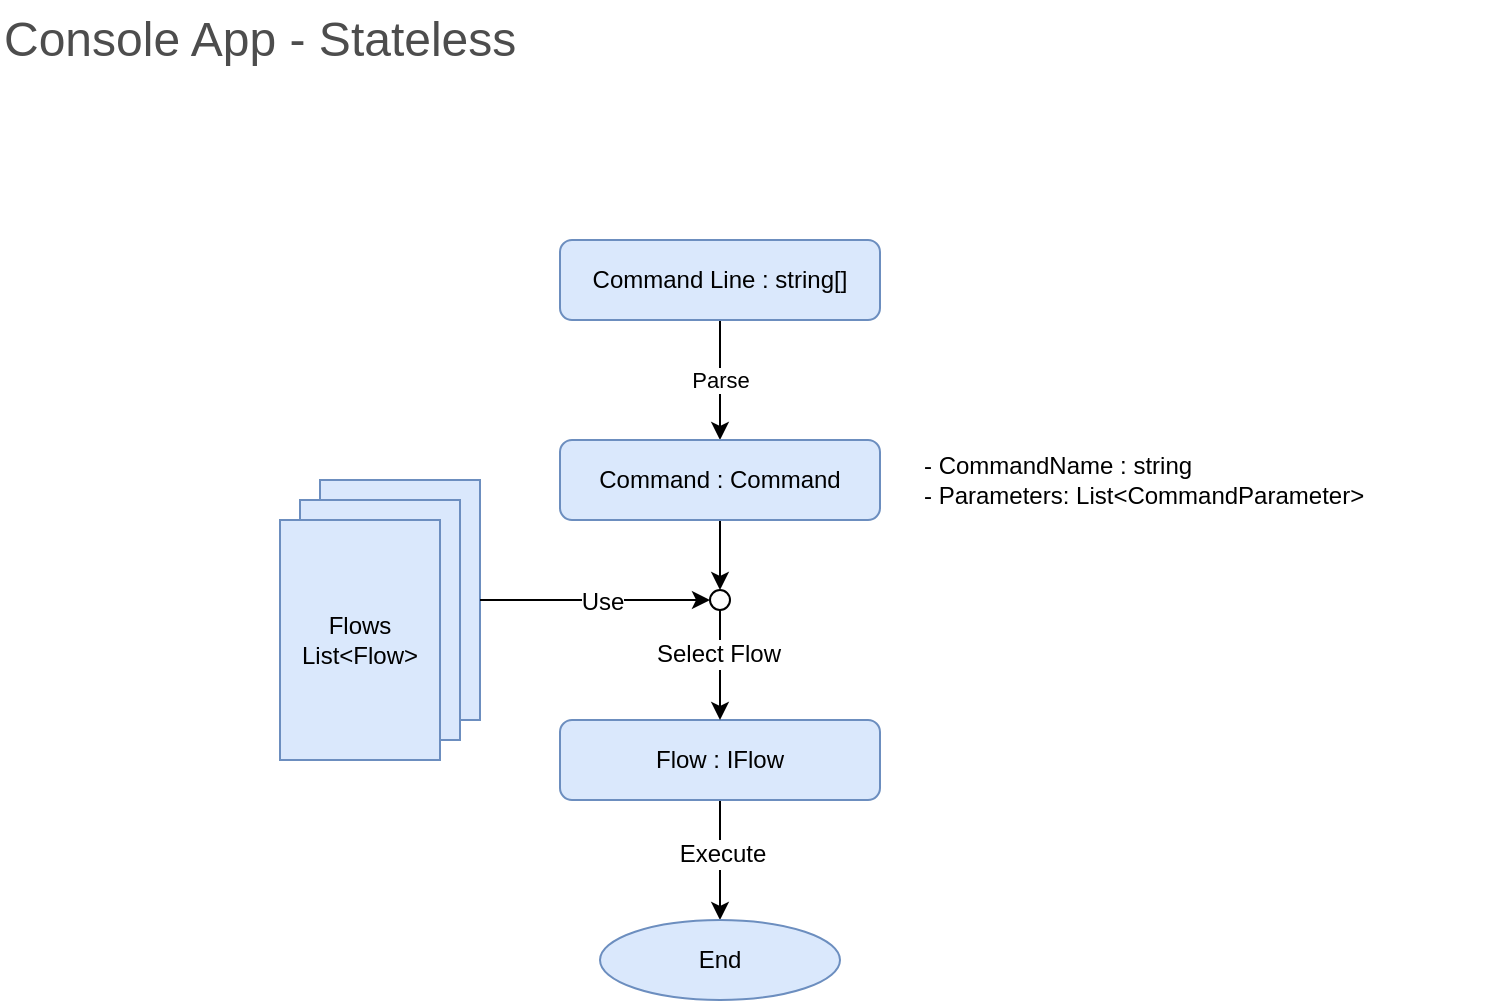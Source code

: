 <mxfile userAgent="Mozilla/5.0 (Windows NT 6.1; Win64; x64; rv:56.0) Gecko/20100101 Firefox/56.0" version="7.6.7" editor="www.draw.io" type="device"><diagram id="1b85940b-5cce-a4da-e979-3e749766de4f" name="Stateless"><mxGraphModel dx="1190" dy="730" grid="1" gridSize="10" guides="1" tooltips="1" connect="1" arrows="1" fold="1" page="1" pageScale="1" pageWidth="827" pageHeight="1169" background="#ffffff" math="0" shadow="0"><root><mxCell id="0"/><mxCell id="1" parent="0"/><mxCell id="4" value="Parse" style="edgeStyle=orthogonalEdgeStyle;rounded=0;html=1;entryX=0.5;entryY=0;startArrow=none;startFill=0;jettySize=auto;orthogonalLoop=1;" parent="1" source="2" target="3" edge="1"><mxGeometry relative="1" as="geometry"/></mxCell><mxCell id="2" value="Command Line : string[]" style="rounded=1;labelBackgroundColor=none;labelBorderColor=none;whiteSpace=wrap;html=1;fillColor=#dae8fc;strokeColor=#6c8ebf;shadow=0;comic=0;glass=0;" parent="1" vertex="1"><mxGeometry x="320" y="160" width="160" height="40" as="geometry"/></mxCell><mxCell id="10" style="edgeStyle=orthogonalEdgeStyle;rounded=0;html=1;startArrow=none;startFill=0;jettySize=auto;orthogonalLoop=1;entryX=0.5;entryY=0;" parent="1" source="3" target="13" edge="1"><mxGeometry relative="1" as="geometry"><mxPoint x="400" y="410" as="targetPoint"/></mxGeometry></mxCell><mxCell id="3" value="Command : Command" style="rounded=1;whiteSpace=wrap;html=1;fillColor=#dae8fc;strokeColor=#6c8ebf;" parent="1" vertex="1"><mxGeometry x="320" y="260" width="160" height="40" as="geometry"/></mxCell><mxCell id="5" value="- CommandName : string&lt;br&gt;- Parameters: List&amp;lt;CommandParameter&amp;gt;" style="text;html=1;strokeColor=none;fillColor=none;align=left;verticalAlign=middle;whiteSpace=wrap;rounded=0;" parent="1" vertex="1"><mxGeometry x="500" y="260" width="240" height="40" as="geometry"/></mxCell><mxCell id="9" value="" style="group;fillColor=#ffffff;strokeColor=none;shadow=0;" parent="1" vertex="1" connectable="0"><mxGeometry x="180" y="280" width="100" height="140" as="geometry"/></mxCell><mxCell id="8" value="" style="rounded=0;whiteSpace=wrap;html=1;align=center;fillColor=#dae8fc;strokeColor=#6c8ebf;" parent="9" vertex="1"><mxGeometry x="20" width="80" height="120" as="geometry"/></mxCell><mxCell id="7" value="" style="rounded=0;whiteSpace=wrap;html=1;align=center;fillColor=#dae8fc;strokeColor=#6c8ebf;" parent="9" vertex="1"><mxGeometry x="10" y="10" width="80" height="120" as="geometry"/></mxCell><mxCell id="6" value="Flows&lt;br&gt;List&amp;lt;Flow&amp;gt;" style="rounded=0;whiteSpace=wrap;html=1;align=center;fillColor=#dae8fc;strokeColor=#6c8ebf;" parent="9" vertex="1"><mxGeometry y="20" width="80" height="120" as="geometry"/></mxCell><mxCell id="11" style="edgeStyle=orthogonalEdgeStyle;rounded=0;html=1;startArrow=none;startFill=0;jettySize=auto;orthogonalLoop=1;entryX=0;entryY=0.5;" parent="1" source="8" target="13" edge="1"><mxGeometry relative="1" as="geometry"><mxPoint x="380" y="340" as="targetPoint"/><Array as="points"/></mxGeometry></mxCell><mxCell id="18" value="Use" style="text;resizable=0;points=[];align=center;verticalAlign=middle;labelBackgroundColor=#ffffff;html=1;" parent="11" vertex="1" connectable="0"><mxGeometry x="0.05" y="-1" relative="1" as="geometry"><mxPoint as="offset"/></mxGeometry></mxCell><mxCell id="16" style="edgeStyle=orthogonalEdgeStyle;rounded=0;html=1;entryX=0.5;entryY=0;startArrow=none;startFill=0;jettySize=auto;orthogonalLoop=1;" parent="1" source="12" target="15" edge="1"><mxGeometry relative="1" as="geometry"/></mxCell><mxCell id="17" value="Execute" style="text;html=1;resizable=0;points=[];align=center;verticalAlign=middle;labelBackgroundColor=#ffffff;" parent="16" vertex="1" connectable="0"><mxGeometry x="-0.1" y="1" relative="1" as="geometry"><mxPoint as="offset"/></mxGeometry></mxCell><mxCell id="12" value="Flow : IFlow" style="rounded=1;whiteSpace=wrap;html=1;fillColor=#dae8fc;strokeColor=#6c8ebf;" parent="1" vertex="1"><mxGeometry x="320" y="400" width="160" height="40" as="geometry"/></mxCell><mxCell id="14" style="edgeStyle=orthogonalEdgeStyle;rounded=0;html=1;entryX=0.5;entryY=0;startArrow=none;startFill=0;jettySize=auto;orthogonalLoop=1;" parent="1" source="13" target="12" edge="1"><mxGeometry relative="1" as="geometry"/></mxCell><mxCell id="20" value="Select Flow" style="text;html=1;resizable=0;points=[];align=center;verticalAlign=middle;labelBackgroundColor=#ffffff;" parent="14" vertex="1" connectable="0"><mxGeometry x="0.138" y="-10" relative="1" as="geometry"><mxPoint x="9" y="-10" as="offset"/></mxGeometry></mxCell><mxCell id="13" value="" style="ellipse;whiteSpace=wrap;html=1;aspect=fixed;align=center;" parent="1" vertex="1"><mxGeometry x="395" y="335" width="10" height="10" as="geometry"/></mxCell><mxCell id="15" value="End" style="ellipse;whiteSpace=wrap;html=1;align=center;fillColor=#dae8fc;strokeColor=#6c8ebf;" parent="1" vertex="1"><mxGeometry x="340" y="500" width="120" height="40" as="geometry"/></mxCell><mxCell id="22" value="Console App - Stateless" style="text;html=1;strokeColor=none;fillColor=none;align=left;verticalAlign=middle;whiteSpace=wrap;rounded=0;shadow=0;glass=0;comic=0;labelBackgroundColor=none;fontSize=24;fontColor=#4D4D4D;" parent="1" vertex="1"><mxGeometry x="40" y="40" width="750" height="40" as="geometry"/></mxCell></root></mxGraphModel></diagram><diagram id="8a5c9c46-6e12-84b8-0530-d5d7e0a0ddad" name="Stateless 2"><mxGraphModel dx="1700" dy="1043" grid="1" gridSize="10" guides="1" tooltips="1" connect="1" arrows="1" fold="1" page="1" pageScale="1" pageWidth="827" pageHeight="1169" background="#ffffff" math="0" shadow="0"><root><mxCell id="0"/><mxCell id="1" parent="0"/><mxCell id="2" value="Flow: IFlow" style="rounded=1;labelBackgroundColor=none;labelBorderColor=none;whiteSpace=wrap;html=1;fillColor=#ffffff;strokeColor=#6c8ebf;shadow=0;comic=1;glass=1;gradientColor=#7ea6e0;gradientDirection=west;" vertex="1" parent="1"><mxGeometry x="320" y="520" width="160" height="20" as="geometry"/></mxCell><mxCell id="3" value="Command: Command" style="rounded=1;labelBackgroundColor=none;labelBorderColor=none;whiteSpace=wrap;html=1;fillColor=#ffffff;strokeColor=#6c8ebf;shadow=0;comic=1;glass=1;gradientColor=#7ea6e0;gradientDirection=west;" vertex="1" parent="1"><mxGeometry x="320" y="420" width="160" height="20" as="geometry"/></mxCell><mxCell id="4" value="Command Line: string[]" style="rounded=1;labelBackgroundColor=none;labelBorderColor=none;whiteSpace=wrap;html=1;fillColor=#ffffff;strokeColor=#6c8ebf;shadow=0;comic=1;glass=1;gradientColor=#7ea6e0;gradientDirection=west;" vertex="1" parent="1"><mxGeometry x="320" y="320" width="160" height="20" as="geometry"/></mxCell><mxCell id="5" value="Console App - Stateless" style="text;html=1;strokeColor=none;fillColor=none;align=left;verticalAlign=middle;whiteSpace=wrap;rounded=0;shadow=0;glass=0;comic=0;labelBackgroundColor=none;fontSize=24;fontColor=#4D4D4D;" vertex="1" parent="1"><mxGeometry x="39" y="40" width="750" height="40" as="geometry"/></mxCell><mxCell id="7" value="" style="edgeStyle=orthogonalEdgeStyle;rounded=0;html=1;entryX=0.5;entryY=0;startArrow=none;startFill=0;jettySize=auto;orthogonalLoop=1;fontSize=12;" edge="1" source="8" target="10" parent="1"><mxGeometry relative="1" as="geometry"/></mxCell><mxCell id="8" value="Read Command" style="rounded=1;labelBackgroundColor=none;labelBorderColor=none;whiteSpace=wrap;html=1;fillColor=#dae8fc;strokeColor=#6c8ebf;shadow=0;comic=0;glass=0;" vertex="1" parent="1"><mxGeometry x="240" y="280" width="160" height="40" as="geometry"/></mxCell><mxCell id="9" value="" style="edgeStyle=orthogonalEdgeStyle;rounded=0;html=1;startArrow=none;startFill=0;jettySize=auto;orthogonalLoop=1;entryX=0.5;entryY=0;fontSize=12;" edge="1" source="10" target="17" parent="1"><mxGeometry relative="1" as="geometry"><mxPoint x="321" y="455" as="targetPoint"/><Array as="points"/></mxGeometry></mxCell><mxCell id="10" value="Parse" style="rounded=1;whiteSpace=wrap;html=1;fillColor=#dae8fc;strokeColor=#6c8ebf;" vertex="1" parent="1"><mxGeometry x="240" y="380" width="160" height="40" as="geometry"/></mxCell><mxCell id="11" value="" style="group;fillColor=#ffffff;strokeColor=none;shadow=0;rounded=1;" vertex="1" connectable="0" parent="1"><mxGeometry x="560" y="420" width="100" height="140" as="geometry"/></mxCell><mxCell id="12" value="" style="rounded=0;whiteSpace=wrap;html=1;align=center;fillColor=#dae8fc;strokeColor=#6c8ebf;" vertex="1" parent="11"><mxGeometry x="20" width="80" height="120" as="geometry"/></mxCell><mxCell id="13" value="" style="rounded=0;whiteSpace=wrap;html=1;align=center;fillColor=#dae8fc;strokeColor=#6c8ebf;" vertex="1" parent="11"><mxGeometry x="10" y="10" width="80" height="120" as="geometry"/></mxCell><mxCell id="14" value="FlowPool" style="rounded=0;whiteSpace=wrap;html=1;align=center;fillColor=#dae8fc;strokeColor=#6c8ebf;" vertex="1" parent="11"><mxGeometry y="20" width="80" height="120" as="geometry"/></mxCell><mxCell id="15" style="edgeStyle=orthogonalEdgeStyle;rounded=0;html=1;startArrow=none;startFill=0;jettySize=auto;orthogonalLoop=1;entryX=0.5;entryY=0;" edge="1" source="17" target="29" parent="1"><mxGeometry relative="1" as="geometry"><mxPoint x="321" y="600" as="targetPoint"/><Array as="points"/></mxGeometry></mxCell><mxCell id="17" value="Create Flow" style="rounded=1;whiteSpace=wrap;html=1;fillColor=#dae8fc;strokeColor=#6c8ebf;" vertex="1" parent="1"><mxGeometry x="240" y="480" width="160" height="40" as="geometry"/></mxCell><mxCell id="22" value="" style="edgeStyle=orthogonalEdgeStyle;rounded=0;html=1;startArrow=none;startFill=0;jettySize=auto;orthogonalLoop=1;entryX=0.5;entryY=0;exitX=0.5;exitY=1;" edge="1" source="24" target="8" parent="1"><mxGeometry relative="1" as="geometry"><mxPoint x="300" y="150" as="sourcePoint"/><mxPoint x="320" y="235" as="targetPoint"/><Array as="points"/></mxGeometry></mxCell><mxCell id="24" value="Start" style="rounded=1;labelBackgroundColor=none;labelBorderColor=none;whiteSpace=wrap;html=1;fillColor=#dae8fc;strokeColor=#6c8ebf;shadow=0;comic=0;glass=0;arcSize=50;" vertex="1" parent="1"><mxGeometry x="280" y="200" width="80" height="40" as="geometry"/></mxCell><mxCell id="25" value="Stop" style="rounded=1;labelBackgroundColor=none;labelBorderColor=none;whiteSpace=wrap;html=1;fillColor=#dae8fc;strokeColor=#6c8ebf;shadow=0;comic=0;glass=0;arcSize=50;" vertex="1" parent="1"><mxGeometry x="280" y="680" width="80" height="40" as="geometry"/></mxCell><mxCell id="27" value="use" style="edgeStyle=orthogonalEdgeStyle;rounded=0;html=1;entryX=0;entryY=0.5;startArrow=none;startFill=0;jettySize=auto;orthogonalLoop=1;fontSize=12;fontColor=#4D4D4D;dashed=1;exitX=1;exitY=0.5;" edge="1" source="17" target="14" parent="1"><mxGeometry relative="1" as="geometry"><Array as="points"><mxPoint x="540" y="500"/><mxPoint x="540" y="500"/></Array><mxPoint x="331.333" y="530" as="sourcePoint"/><mxPoint x="509.667" y="540.333" as="targetPoint"/></mxGeometry></mxCell><mxCell id="28" value="" style="edgeStyle=orthogonalEdgeStyle;rounded=0;html=1;startArrow=none;startFill=0;jettySize=auto;orthogonalLoop=1;fontSize=12;fontColor=#000000;entryX=0.5;entryY=0;" edge="1" source="29" target="25" parent="1"><mxGeometry relative="1" as="geometry"><mxPoint x="320" y="680" as="targetPoint"/><Array as="points"/></mxGeometry></mxCell><mxCell id="29" value="Execute Flow" style="rounded=1;whiteSpace=wrap;html=1;fillColor=#dae8fc;strokeColor=#6c8ebf;" vertex="1" parent="1"><mxGeometry x="240" y="580" width="160" height="40" as="geometry"/></mxCell></root></mxGraphModel></diagram><diagram id="d3c647f4-83b6-fe7c-9c6a-19f5060aa5d7" name="Stateful"><mxGraphModel dx="1190" dy="730" grid="1" gridSize="10" guides="1" tooltips="1" connect="1" arrows="1" fold="1" page="1" pageScale="1" pageWidth="827" pageHeight="1169" background="#ffffff" math="0" shadow="0"><root><mxCell id="0"/><mxCell id="1" parent="0"/><mxCell id="2" value="Console App - Stateful" style="text;html=1;strokeColor=none;fillColor=none;align=left;verticalAlign=middle;whiteSpace=wrap;rounded=0;shadow=0;glass=0;comic=0;labelBackgroundColor=none;fontSize=24;fontColor=#4D4D4D;" parent="1" vertex="1"><mxGeometry x="39" y="40" width="750" height="40" as="geometry"/></mxCell><mxCell id="3" value="State&lt;br&gt;&lt;br&gt;- close requested : bool" style="rounded=0;whiteSpace=wrap;html=1;fillColor=#dae8fc;strokeColor=#6c8ebf;align=left;spacingTop=0;spacingLeft=0;spacingRight=0;spacing=7;verticalAlign=top;" parent="1" vertex="1"><mxGeometry x="600" y="520" width="160" height="80" as="geometry"/></mxCell><mxCell id="4" value="Parse" style="edgeStyle=orthogonalEdgeStyle;rounded=0;html=1;entryX=0.5;entryY=0;startArrow=none;startFill=0;jettySize=auto;orthogonalLoop=1;fontSize=12;" parent="1" source="5" target="7" edge="1"><mxGeometry relative="1" as="geometry"/></mxCell><mxCell id="5" value="Command Line : string[]" style="rounded=1;labelBackgroundColor=none;labelBorderColor=none;whiteSpace=wrap;html=1;fillColor=#dae8fc;strokeColor=#6c8ebf;shadow=0;comic=0;glass=0;" parent="1" vertex="1"><mxGeometry x="321" y="280" width="160" height="40" as="geometry"/></mxCell><mxCell id="6" style="edgeStyle=orthogonalEdgeStyle;rounded=0;html=1;startArrow=none;startFill=0;jettySize=auto;orthogonalLoop=1;entryX=0.5;entryY=0;" parent="1" source="7" target="20" edge="1"><mxGeometry relative="1" as="geometry"><mxPoint x="401" y="530" as="targetPoint"/></mxGeometry></mxCell><mxCell id="7" value="Command : Command" style="rounded=1;whiteSpace=wrap;html=1;fillColor=#dae8fc;strokeColor=#6c8ebf;" parent="1" vertex="1"><mxGeometry x="321" y="380" width="160" height="40" as="geometry"/></mxCell><mxCell id="8" value="- CommandName : string&lt;br&gt;- Parameters: List&amp;lt;CommandParameter&amp;gt;" style="text;html=1;strokeColor=none;fillColor=none;align=left;verticalAlign=middle;whiteSpace=wrap;rounded=0;" parent="1" vertex="1"><mxGeometry x="501" y="380" width="240" height="40" as="geometry"/></mxCell><mxCell id="9" value="" style="group;fillColor=#ffffff;strokeColor=none;shadow=0;rounded=1;" parent="1" vertex="1" connectable="0"><mxGeometry x="181" y="400" width="100" height="140" as="geometry"/></mxCell><mxCell id="10" value="" style="rounded=0;whiteSpace=wrap;html=1;align=center;fillColor=#dae8fc;strokeColor=#6c8ebf;" parent="9" vertex="1"><mxGeometry x="20" width="80" height="120" as="geometry"/></mxCell><mxCell id="11" value="" style="rounded=0;whiteSpace=wrap;html=1;align=center;fillColor=#dae8fc;strokeColor=#6c8ebf;" parent="9" vertex="1"><mxGeometry x="10" y="10" width="80" height="120" as="geometry"/></mxCell><mxCell id="12" value="Flows&lt;br&gt;List&amp;lt;Flow&amp;gt;" style="rounded=0;whiteSpace=wrap;html=1;align=center;fillColor=#dae8fc;strokeColor=#6c8ebf;" parent="9" vertex="1"><mxGeometry y="20" width="80" height="120" as="geometry"/></mxCell><mxCell id="13" style="edgeStyle=orthogonalEdgeStyle;rounded=0;html=1;startArrow=none;startFill=0;jettySize=auto;orthogonalLoop=1;entryX=0;entryY=0.5;dashed=1;" parent="1" source="10" target="20" edge="1"><mxGeometry relative="1" as="geometry"><mxPoint x="381" y="460" as="targetPoint"/><Array as="points"/></mxGeometry></mxCell><mxCell id="14" value="Use" style="text;resizable=0;points=[];align=center;verticalAlign=middle;labelBackgroundColor=#ffffff;html=1;" parent="13" vertex="1" connectable="0"><mxGeometry x="0.05" y="-1" relative="1" as="geometry"><mxPoint as="offset"/></mxGeometry></mxCell><mxCell id="15" style="edgeStyle=orthogonalEdgeStyle;rounded=0;html=1;startArrow=none;startFill=0;jettySize=auto;orthogonalLoop=1;entryX=0.5;entryY=0;entryPerimeter=0;" parent="1" source="17" target="24" edge="1"><mxGeometry relative="1" as="geometry"><mxPoint x="401" y="600" as="targetPoint"/><Array as="points"/></mxGeometry></mxCell><mxCell id="16" value="Execute Flow" style="text;html=1;resizable=0;points=[];align=center;verticalAlign=middle;labelBackgroundColor=#ffffff;" parent="15" vertex="1" connectable="0"><mxGeometry x="-0.1" y="1" relative="1" as="geometry"><mxPoint as="offset"/></mxGeometry></mxCell><mxCell id="28" style="edgeStyle=orthogonalEdgeStyle;rounded=0;html=1;entryX=0;entryY=0.25;startArrow=none;startFill=0;jettySize=auto;orthogonalLoop=1;fontSize=12;fontColor=#4D4D4D;dashed=1;" parent="1" source="17" target="3" edge="1"><mxGeometry relative="1" as="geometry"><Array as="points"><mxPoint x="560" y="540"/><mxPoint x="560" y="540"/></Array></mxGeometry></mxCell><mxCell id="17" value="Flow : IFlow" style="rounded=1;whiteSpace=wrap;html=1;fillColor=#dae8fc;strokeColor=#6c8ebf;" parent="1" vertex="1"><mxGeometry x="321" y="520" width="160" height="40" as="geometry"/></mxCell><mxCell id="18" style="edgeStyle=orthogonalEdgeStyle;rounded=0;html=1;entryX=0.5;entryY=0;startArrow=none;startFill=0;jettySize=auto;orthogonalLoop=1;" parent="1" source="20" target="17" edge="1"><mxGeometry relative="1" as="geometry"/></mxCell><mxCell id="19" value="Select Flow" style="text;html=1;resizable=0;points=[];align=center;verticalAlign=middle;labelBackgroundColor=#ffffff;" parent="18" vertex="1" connectable="0"><mxGeometry x="0.138" y="-10" relative="1" as="geometry"><mxPoint x="9" y="-10" as="offset"/></mxGeometry></mxCell><mxCell id="20" value="" style="ellipse;whiteSpace=wrap;html=1;aspect=fixed;align=center;" parent="1" vertex="1"><mxGeometry x="396" y="455" width="10" height="10" as="geometry"/></mxCell><mxCell id="22" value="ReadCommand" style="edgeStyle=orthogonalEdgeStyle;rounded=0;html=1;entryX=0.5;entryY=0;startArrow=none;startFill=0;jettySize=auto;orthogonalLoop=1;exitX=0.5;exitY=1;fontSize=12;" parent="1" source="25" target="5" edge="1"><mxGeometry relative="1" as="geometry"><mxPoint x="402" y="210" as="sourcePoint"/><mxPoint x="412.353" y="390.294" as="targetPoint"/><Array as="points"/></mxGeometry></mxCell><mxCell id="23" value="No" style="edgeStyle=orthogonalEdgeStyle;rounded=0;html=1;startArrow=none;startFill=0;jettySize=auto;orthogonalLoop=1;fontSize=12;fontColor=#4D4D4D;exitX=0;exitY=0.5;exitPerimeter=0;entryX=0;entryY=0.5;" parent="1" source="24" target="25" edge="1"><mxGeometry x="-0.934" y="-10" relative="1" as="geometry"><mxPoint x="392" y="230" as="targetPoint"/><mxPoint x="122" y="640" as="sourcePoint"/><Array as="points"><mxPoint x="122" y="640"/><mxPoint x="122" y="220"/></Array><mxPoint as="offset"/></mxGeometry></mxCell><mxCell id="24" value="close requested == true" style="strokeWidth=1;html=1;shape=mxgraph.flowchart.decision;whiteSpace=wrap;rounded=0;shadow=0;glass=0;comic=0;labelBackgroundColor=none;fillColor=#dae8fc;fontSize=12;fontColor=#000000;align=center;strokeColor=#6c8ebf;" parent="1" vertex="1"><mxGeometry x="321" y="620" width="160" height="40" as="geometry"/></mxCell><mxCell id="25" value="" style="ellipse;whiteSpace=wrap;html=1;aspect=fixed;align=center;" parent="1" vertex="1"><mxGeometry x="396" y="215" width="10" height="10" as="geometry"/></mxCell><mxCell id="26" value="" style="edgeStyle=orthogonalEdgeStyle;rounded=0;html=1;startArrow=none;startFill=0;jettySize=auto;orthogonalLoop=1;entryX=0.5;entryY=0;exitX=0.5;exitY=1;" parent="1" source="30" target="25" edge="1"><mxGeometry relative="1" as="geometry"><mxPoint x="380" y="150" as="sourcePoint"/><mxPoint x="471" y="200" as="targetPoint"/><Array as="points"/></mxGeometry></mxCell><mxCell id="27" value="Yes" style="edgeStyle=orthogonalEdgeStyle;rounded=0;html=1;startArrow=none;startFill=0;jettySize=auto;orthogonalLoop=1;entryX=0.5;entryY=0;exitX=0.5;exitY=1;exitPerimeter=0;" parent="1" source="24" target="31" edge="1"><mxGeometry x="-0.5" y="19" relative="1" as="geometry"><mxPoint x="531" y="690" as="sourcePoint"/><mxPoint x="401.176" y="759.824" as="targetPoint"/><Array as="points"/><mxPoint as="offset"/></mxGeometry></mxCell><mxCell id="30" value="Start" style="rounded=1;labelBackgroundColor=none;labelBorderColor=none;whiteSpace=wrap;html=1;fillColor=#dae8fc;strokeColor=#6c8ebf;shadow=0;comic=0;glass=0;arcSize=50;" vertex="1" parent="1"><mxGeometry x="361" y="140" width="80" height="40" as="geometry"/></mxCell><mxCell id="31" value="Stop" style="rounded=1;labelBackgroundColor=none;labelBorderColor=none;whiteSpace=wrap;html=1;fillColor=#dae8fc;strokeColor=#6c8ebf;shadow=0;comic=0;glass=0;arcSize=50;" vertex="1" parent="1"><mxGeometry x="361" y="700" width="80" height="40" as="geometry"/></mxCell><mxCell id="34" style="edgeStyle=orthogonalEdgeStyle;rounded=0;html=1;startArrow=none;startFill=0;jettySize=auto;orthogonalLoop=1;fontSize=12;fontColor=#4D4D4D;dashed=1;exitX=1;exitY=0.5;exitPerimeter=0;entryX=0;entryY=0.75;" edge="1" parent="1" source="24" target="3"><mxGeometry relative="1" as="geometry"><mxPoint x="491" y="550" as="sourcePoint"/><mxPoint x="560" y="590" as="targetPoint"/><Array as="points"><mxPoint x="520" y="640"/><mxPoint x="520" y="580"/></Array></mxGeometry></mxCell></root></mxGraphModel></diagram><diagram id="bfd02f5d-f77f-a103-c5b4-24fe77378d24" name="Stateful 2"><mxGraphModel dx="1190" dy="730" grid="1" gridSize="10" guides="1" tooltips="1" connect="1" arrows="1" fold="1" page="1" pageScale="1" pageWidth="827" pageHeight="1169" background="#ffffff" math="0" shadow="0"><root><mxCell id="0"/><mxCell id="1" parent="0"/><mxCell id="38" value="Flow: IFlow" style="rounded=1;labelBackgroundColor=none;labelBorderColor=none;whiteSpace=wrap;html=1;fillColor=#ffffff;strokeColor=#6c8ebf;shadow=0;comic=1;glass=1;gradientColor=#7ea6e0;gradientDirection=west;" vertex="1" parent="1"><mxGeometry x="320" y="520" width="160" height="20" as="geometry"/></mxCell><mxCell id="37" value="Command: Command" style="rounded=1;labelBackgroundColor=none;labelBorderColor=none;whiteSpace=wrap;html=1;fillColor=#ffffff;strokeColor=#6c8ebf;shadow=0;comic=1;glass=1;gradientColor=#7ea6e0;gradientDirection=west;" vertex="1" parent="1"><mxGeometry x="320" y="420" width="160" height="20" as="geometry"/></mxCell><mxCell id="36" value="Command Line: string[]" style="rounded=1;labelBackgroundColor=none;labelBorderColor=none;whiteSpace=wrap;html=1;fillColor=#ffffff;strokeColor=#6c8ebf;shadow=0;comic=1;glass=1;gradientColor=#7ea6e0;gradientDirection=west;" vertex="1" parent="1"><mxGeometry x="320" y="320" width="160" height="20" as="geometry"/></mxCell><mxCell id="2" value="Console App - Stateful" style="text;html=1;strokeColor=none;fillColor=none;align=left;verticalAlign=middle;whiteSpace=wrap;rounded=0;shadow=0;glass=0;comic=0;labelBackgroundColor=none;fontSize=24;fontColor=#4D4D4D;" vertex="1" parent="1"><mxGeometry x="39" y="40" width="750" height="40" as="geometry"/></mxCell><mxCell id="3" value="State&lt;br&gt;&lt;br&gt;- close requested : bool&lt;br&gt;- ..." style="rounded=0;whiteSpace=wrap;html=1;fillColor=#dae8fc;strokeColor=#6c8ebf;align=left;spacingTop=0;spacingLeft=0;spacingRight=0;spacing=7;verticalAlign=top;" vertex="1" parent="1"><mxGeometry x="560" y="560" width="160" height="80" as="geometry"/></mxCell><mxCell id="4" value="" style="edgeStyle=orthogonalEdgeStyle;rounded=0;html=1;entryX=0.5;entryY=0;startArrow=none;startFill=0;jettySize=auto;orthogonalLoop=1;fontSize=12;" edge="1" source="5" target="7" parent="1"><mxGeometry relative="1" as="geometry"/></mxCell><mxCell id="5" value="Read Command" style="rounded=1;labelBackgroundColor=none;labelBorderColor=none;whiteSpace=wrap;html=1;fillColor=#dae8fc;strokeColor=#6c8ebf;shadow=0;comic=0;glass=0;" vertex="1" parent="1"><mxGeometry x="240" y="280" width="160" height="40" as="geometry"/></mxCell><mxCell id="6" value="" style="edgeStyle=orthogonalEdgeStyle;rounded=0;html=1;startArrow=none;startFill=0;jettySize=auto;orthogonalLoop=1;entryX=0.5;entryY=0;fontSize=12;" edge="1" source="7" target="18" parent="1"><mxGeometry relative="1" as="geometry"><mxPoint x="321" y="455" as="targetPoint"/><Array as="points"/></mxGeometry></mxCell><mxCell id="7" value="Parse" style="rounded=1;whiteSpace=wrap;html=1;fillColor=#dae8fc;strokeColor=#6c8ebf;" vertex="1" parent="1"><mxGeometry x="240" y="380" width="160" height="40" as="geometry"/></mxCell><mxCell id="9" value="" style="group;fillColor=#ffffff;strokeColor=none;shadow=0;rounded=1;" vertex="1" connectable="0" parent="1"><mxGeometry x="560" y="320" width="100" height="140" as="geometry"/></mxCell><mxCell id="10" value="" style="rounded=0;whiteSpace=wrap;html=1;align=center;fillColor=#dae8fc;strokeColor=#6c8ebf;" vertex="1" parent="9"><mxGeometry x="20" width="80" height="120" as="geometry"/></mxCell><mxCell id="11" value="" style="rounded=0;whiteSpace=wrap;html=1;align=center;fillColor=#dae8fc;strokeColor=#6c8ebf;" vertex="1" parent="9"><mxGeometry x="10" y="10" width="80" height="120" as="geometry"/></mxCell><mxCell id="12" value="FlowPool" style="rounded=0;whiteSpace=wrap;html=1;align=center;fillColor=#dae8fc;strokeColor=#6c8ebf;" vertex="1" parent="9"><mxGeometry y="20" width="80" height="120" as="geometry"/></mxCell><mxCell id="15" style="edgeStyle=orthogonalEdgeStyle;rounded=0;html=1;startArrow=none;startFill=0;jettySize=auto;orthogonalLoop=1;entryX=0.5;entryY=0;" edge="1" source="18" target="32" parent="1"><mxGeometry relative="1" as="geometry"><mxPoint x="321" y="600" as="targetPoint"/><Array as="points"/></mxGeometry></mxCell><mxCell id="17" value="use" style="edgeStyle=orthogonalEdgeStyle;rounded=0;html=1;entryX=0;entryY=0.25;startArrow=none;startFill=0;jettySize=auto;orthogonalLoop=1;fontSize=12;fontColor=#4D4D4D;dashed=1;exitX=1;exitY=0.5;" edge="1" source="38" target="3" parent="1"><mxGeometry relative="1" as="geometry"><Array as="points"><mxPoint x="520" y="530"/><mxPoint x="520" y="580"/></Array><mxPoint x="360" y="550" as="sourcePoint"/></mxGeometry></mxCell><mxCell id="18" value="Create Flow" style="rounded=1;whiteSpace=wrap;html=1;fillColor=#dae8fc;strokeColor=#6c8ebf;" vertex="1" parent="1"><mxGeometry x="240" y="480" width="160" height="40" as="geometry"/></mxCell><mxCell id="22" value="" style="edgeStyle=orthogonalEdgeStyle;rounded=0;html=1;entryX=0.5;entryY=0;startArrow=none;startFill=0;jettySize=auto;orthogonalLoop=1;exitX=0.5;exitY=1;fontSize=12;" edge="1" source="25" target="5" parent="1"><mxGeometry relative="1" as="geometry"><mxPoint x="322" y="210" as="sourcePoint"/><mxPoint x="332.353" y="390.294" as="targetPoint"/><Array as="points"/></mxGeometry></mxCell><mxCell id="23" value="No" style="edgeStyle=orthogonalEdgeStyle;rounded=0;html=1;startArrow=none;startFill=0;jettySize=auto;orthogonalLoop=1;fontSize=12;fontColor=#4D4D4D;exitX=0;exitY=0.5;exitPerimeter=0;entryX=0;entryY=0.5;" edge="1" source="24" target="25" parent="1"><mxGeometry x="-0.934" y="-10" relative="1" as="geometry"><mxPoint x="312" y="230" as="targetPoint"/><mxPoint x="42" y="640" as="sourcePoint"/><Array as="points"><mxPoint x="160" y="700"/><mxPoint x="160" y="240"/></Array><mxPoint as="offset"/></mxGeometry></mxCell><mxCell id="24" value="close requested == true" style="strokeWidth=1;html=1;shape=mxgraph.flowchart.decision;whiteSpace=wrap;rounded=0;shadow=0;glass=0;comic=0;labelBackgroundColor=none;fillColor=#dae8fc;fontSize=12;fontColor=#000000;align=center;strokeColor=#6c8ebf;" vertex="1" parent="1"><mxGeometry x="240" y="680" width="160" height="40" as="geometry"/></mxCell><mxCell id="25" value="" style="ellipse;whiteSpace=wrap;html=1;aspect=fixed;align=center;" vertex="1" parent="1"><mxGeometry x="315" y="235" width="10" height="10" as="geometry"/></mxCell><mxCell id="26" value="" style="edgeStyle=orthogonalEdgeStyle;rounded=0;html=1;startArrow=none;startFill=0;jettySize=auto;orthogonalLoop=1;entryX=0.5;entryY=0;exitX=0.5;exitY=1;" edge="1" source="28" target="25" parent="1"><mxGeometry relative="1" as="geometry"><mxPoint x="300" y="150" as="sourcePoint"/><mxPoint x="391" y="200" as="targetPoint"/><Array as="points"/></mxGeometry></mxCell><mxCell id="27" value="Yes" style="edgeStyle=orthogonalEdgeStyle;rounded=0;html=1;startArrow=none;startFill=0;jettySize=auto;orthogonalLoop=1;entryX=0.5;entryY=0;exitX=0.5;exitY=1;exitPerimeter=0;" edge="1" source="24" target="29" parent="1"><mxGeometry x="-0.663" y="19" relative="1" as="geometry"><mxPoint x="451" y="750" as="sourcePoint"/><mxPoint x="321.176" y="819.824" as="targetPoint"/><Array as="points"/><mxPoint as="offset"/></mxGeometry></mxCell><mxCell id="28" value="Start" style="rounded=1;labelBackgroundColor=none;labelBorderColor=none;whiteSpace=wrap;html=1;fillColor=#dae8fc;strokeColor=#6c8ebf;shadow=0;comic=0;glass=0;arcSize=50;" vertex="1" parent="1"><mxGeometry x="280" y="160" width="80" height="40" as="geometry"/></mxCell><mxCell id="29" value="Stop" style="rounded=1;labelBackgroundColor=none;labelBorderColor=none;whiteSpace=wrap;html=1;fillColor=#dae8fc;strokeColor=#6c8ebf;shadow=0;comic=0;glass=0;arcSize=50;" vertex="1" parent="1"><mxGeometry x="280" y="780" width="80" height="40" as="geometry"/></mxCell><mxCell id="30" value="use" style="edgeStyle=orthogonalEdgeStyle;rounded=0;html=1;startArrow=none;startFill=0;jettySize=auto;orthogonalLoop=1;fontSize=12;fontColor=#4D4D4D;dashed=1;exitX=1;exitY=0.5;exitPerimeter=0;entryX=0;entryY=0.75;" edge="1" source="24" target="3" parent="1"><mxGeometry relative="1" as="geometry"><mxPoint x="411" y="550" as="sourcePoint"/><mxPoint x="480" y="590" as="targetPoint"/><Array as="points"><mxPoint x="440" y="700"/><mxPoint x="440" y="620"/></Array></mxGeometry></mxCell><mxCell id="31" value="use" style="edgeStyle=orthogonalEdgeStyle;rounded=0;html=1;entryX=0;entryY=0.5;startArrow=none;startFill=0;jettySize=auto;orthogonalLoop=1;fontSize=12;fontColor=#4D4D4D;dashed=1;exitX=1;exitY=0.5;" edge="1" parent="1" source="18" target="12"><mxGeometry relative="1" as="geometry"><Array as="points"><mxPoint x="520" y="500"/><mxPoint x="520" y="400"/></Array><mxPoint x="331.333" y="530" as="sourcePoint"/><mxPoint x="509.667" y="540.333" as="targetPoint"/></mxGeometry></mxCell><mxCell id="33" value="" style="edgeStyle=orthogonalEdgeStyle;rounded=0;html=1;startArrow=none;startFill=0;jettySize=auto;orthogonalLoop=1;fontSize=12;fontColor=#000000;" edge="1" parent="1" source="32" target="24"><mxGeometry relative="1" as="geometry"/></mxCell><mxCell id="32" value="Execute Flow" style="rounded=1;whiteSpace=wrap;html=1;fillColor=#dae8fc;strokeColor=#6c8ebf;" vertex="1" parent="1"><mxGeometry x="240" y="580" width="160" height="40" as="geometry"/></mxCell><mxCell id="34" value="use" style="edgeStyle=orthogonalEdgeStyle;rounded=0;html=1;startArrow=none;startFill=0;jettySize=auto;orthogonalLoop=1;fontSize=12;fontColor=#000000;dashed=1;" edge="1" parent="1" source="12" target="3"><mxGeometry relative="1" as="geometry"/></mxCell></root></mxGraphModel></diagram><diagram id="c242c421-0d83-4b58-393f-b73c67df1464" name="Page-4"><mxGraphModel dx="1700" dy="1043" grid="1" gridSize="10" guides="1" tooltips="1" connect="1" arrows="1" fold="1" page="1" pageScale="1" pageWidth="827" pageHeight="1169" background="#ffffff" math="0" shadow="0"><root><mxCell id="0"/><mxCell id="1" parent="0"/><mxCell id="2" value="Flow: IFlow" style="rounded=1;labelBackgroundColor=none;labelBorderColor=none;whiteSpace=wrap;html=1;fillColor=#ffffff;strokeColor=#6c8ebf;shadow=0;comic=1;glass=1;gradientColor=#7ea6e0;gradientDirection=west;" vertex="1" parent="1"><mxGeometry x="400" y="520" width="160" height="20" as="geometry"/></mxCell><mxCell id="3" value="Command: Command" style="rounded=1;labelBackgroundColor=none;labelBorderColor=none;whiteSpace=wrap;html=1;fillColor=#ffffff;strokeColor=#6c8ebf;shadow=0;comic=1;glass=1;gradientColor=#7ea6e0;gradientDirection=west;" vertex="1" parent="1"><mxGeometry x="400" y="420" width="160" height="20" as="geometry"/></mxCell><mxCell id="4" value="Command Line: string[]" style="rounded=1;labelBackgroundColor=none;labelBorderColor=none;whiteSpace=wrap;html=1;fillColor=#ffffff;strokeColor=#6c8ebf;shadow=0;comic=1;glass=1;gradientColor=#7ea6e0;gradientDirection=west;" vertex="1" parent="1"><mxGeometry x="400" y="320" width="160" height="20" as="geometry"/></mxCell><mxCell id="5" value="Console App - Stateful" style="text;html=1;strokeColor=none;fillColor=none;align=left;verticalAlign=middle;whiteSpace=wrap;rounded=0;shadow=0;glass=0;comic=0;labelBackgroundColor=none;fontSize=24;fontColor=#4D4D4D;" vertex="1" parent="1"><mxGeometry x="39" y="40" width="750" height="40" as="geometry"/></mxCell><mxCell id="7" value="" style="edgeStyle=orthogonalEdgeStyle;rounded=0;html=1;entryX=0.5;entryY=0;startArrow=none;startFill=0;jettySize=auto;orthogonalLoop=1;fontSize=12;" edge="1" source="8" target="10" parent="1"><mxGeometry relative="1" as="geometry"/></mxCell><mxCell id="8" value="Read Command" style="rounded=1;labelBackgroundColor=none;labelBorderColor=none;whiteSpace=wrap;html=1;fillColor=#dae8fc;strokeColor=#6c8ebf;shadow=0;comic=0;glass=0;" vertex="1" parent="1"><mxGeometry x="320" y="280" width="160" height="40" as="geometry"/></mxCell><mxCell id="9" value="" style="edgeStyle=orthogonalEdgeStyle;rounded=0;html=1;startArrow=none;startFill=0;jettySize=auto;orthogonalLoop=1;entryX=0.5;entryY=0;fontSize=12;" edge="1" source="10" target="18" parent="1"><mxGeometry relative="1" as="geometry"><mxPoint x="401" y="455" as="targetPoint"/><Array as="points"/></mxGeometry></mxCell><mxCell id="10" value="Parse" style="rounded=1;whiteSpace=wrap;html=1;fillColor=#dae8fc;strokeColor=#6c8ebf;" vertex="1" parent="1"><mxGeometry x="320" y="380" width="160" height="40" as="geometry"/></mxCell><mxCell id="16" style="edgeStyle=orthogonalEdgeStyle;rounded=0;html=1;startArrow=none;startFill=0;jettySize=auto;orthogonalLoop=1;entryX=0.5;entryY=0;" edge="1" source="18" target="30" parent="1"><mxGeometry relative="1" as="geometry"><mxPoint x="401" y="600" as="targetPoint"/><Array as="points"/></mxGeometry></mxCell><mxCell id="18" value="Create Flow" style="rounded=1;whiteSpace=wrap;html=1;fillColor=#dae8fc;strokeColor=#6c8ebf;" vertex="1" parent="1"><mxGeometry x="320" y="480" width="160" height="40" as="geometry"/></mxCell><mxCell id="19" value="" style="edgeStyle=orthogonalEdgeStyle;rounded=0;html=1;entryX=0.5;entryY=0;startArrow=none;startFill=0;jettySize=auto;orthogonalLoop=1;exitX=0.5;exitY=1;fontSize=12;" edge="1" source="22" target="8" parent="1"><mxGeometry relative="1" as="geometry"><mxPoint x="402" y="210" as="sourcePoint"/><mxPoint x="412.353" y="390.294" as="targetPoint"/><Array as="points"/></mxGeometry></mxCell><mxCell id="20" value="No" style="edgeStyle=orthogonalEdgeStyle;rounded=0;html=1;startArrow=none;startFill=0;jettySize=auto;orthogonalLoop=1;fontSize=12;fontColor=#4D4D4D;exitX=0;exitY=0.5;exitPerimeter=0;entryX=0;entryY=0.5;" edge="1" source="21" target="22" parent="1"><mxGeometry x="-0.934" y="-10" relative="1" as="geometry"><mxPoint x="392" y="230" as="targetPoint"/><mxPoint x="122" y="640" as="sourcePoint"/><Array as="points"><mxPoint x="240" y="700"/><mxPoint x="240" y="240"/></Array><mxPoint as="offset"/></mxGeometry></mxCell><mxCell id="21" value="close requested == true" style="strokeWidth=1;html=1;shape=mxgraph.flowchart.decision;whiteSpace=wrap;rounded=0;shadow=0;glass=0;comic=0;labelBackgroundColor=none;fillColor=#dae8fc;fontSize=12;fontColor=#000000;align=center;strokeColor=#6c8ebf;" vertex="1" parent="1"><mxGeometry x="320" y="680" width="160" height="40" as="geometry"/></mxCell><mxCell id="22" value="" style="ellipse;whiteSpace=wrap;html=1;aspect=fixed;align=center;" vertex="1" parent="1"><mxGeometry x="395" y="235" width="10" height="10" as="geometry"/></mxCell><mxCell id="23" value="" style="edgeStyle=orthogonalEdgeStyle;rounded=0;html=1;startArrow=none;startFill=0;jettySize=auto;orthogonalLoop=1;entryX=0.5;entryY=0;exitX=0.5;exitY=1;" edge="1" source="25" target="22" parent="1"><mxGeometry relative="1" as="geometry"><mxPoint x="380" y="150" as="sourcePoint"/><mxPoint x="471" y="200" as="targetPoint"/><Array as="points"/></mxGeometry></mxCell><mxCell id="24" value="Yes" style="edgeStyle=orthogonalEdgeStyle;rounded=0;html=1;startArrow=none;startFill=0;jettySize=auto;orthogonalLoop=1;entryX=0.5;entryY=0;exitX=0.5;exitY=1;exitPerimeter=0;" edge="1" source="21" target="26" parent="1"><mxGeometry x="-0.663" y="19" relative="1" as="geometry"><mxPoint x="531" y="750" as="sourcePoint"/><mxPoint x="401.176" y="819.824" as="targetPoint"/><Array as="points"/><mxPoint as="offset"/></mxGeometry></mxCell><mxCell id="25" value="Start" style="rounded=1;labelBackgroundColor=none;labelBorderColor=none;whiteSpace=wrap;html=1;fillColor=#dae8fc;strokeColor=#6c8ebf;shadow=0;comic=0;glass=0;arcSize=50;" vertex="1" parent="1"><mxGeometry x="360" y="160" width="80" height="40" as="geometry"/></mxCell><mxCell id="26" value="Stop" style="rounded=1;labelBackgroundColor=none;labelBorderColor=none;whiteSpace=wrap;html=1;fillColor=#dae8fc;strokeColor=#6c8ebf;shadow=0;comic=0;glass=0;arcSize=50;" vertex="1" parent="1"><mxGeometry x="360" y="780" width="80" height="40" as="geometry"/></mxCell><mxCell id="29" value="" style="edgeStyle=orthogonalEdgeStyle;rounded=0;html=1;startArrow=none;startFill=0;jettySize=auto;orthogonalLoop=1;fontSize=12;fontColor=#000000;" edge="1" source="30" target="21" parent="1"><mxGeometry relative="1" as="geometry"/></mxCell><mxCell id="30" value="Execute Flow" style="rounded=1;whiteSpace=wrap;html=1;fillColor=#dae8fc;strokeColor=#6c8ebf;" vertex="1" parent="1"><mxGeometry x="320" y="580" width="160" height="40" as="geometry"/></mxCell></root></mxGraphModel></diagram></mxfile>